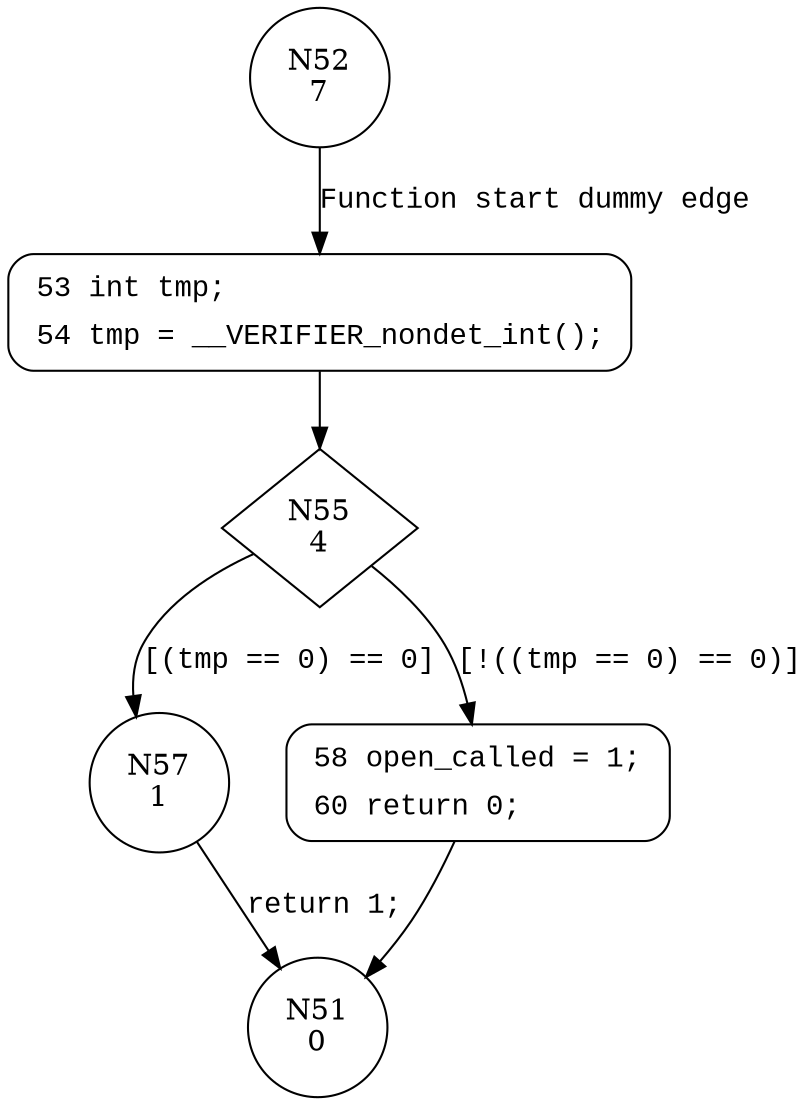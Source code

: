 digraph misc_open {
52 [shape="circle" label="N52\n7"]
53 [shape="circle" label="N53\n6"]
55 [shape="diamond" label="N55\n4"]
57 [shape="circle" label="N57\n1"]
58 [shape="circle" label="N58\n3"]
51 [shape="circle" label="N51\n0"]
53 [style="filled,bold" penwidth="1" fillcolor="white" fontname="Courier New" shape="Mrecord" label=<<table border="0" cellborder="0" cellpadding="3" bgcolor="white"><tr><td align="right">53</td><td align="left">int tmp;</td></tr><tr><td align="right">54</td><td align="left">tmp = __VERIFIER_nondet_int();</td></tr></table>>]
53 -> 55[label=""]
58 [style="filled,bold" penwidth="1" fillcolor="white" fontname="Courier New" shape="Mrecord" label=<<table border="0" cellborder="0" cellpadding="3" bgcolor="white"><tr><td align="right">58</td><td align="left">open_called = 1;</td></tr><tr><td align="right">60</td><td align="left">return 0;</td></tr></table>>]
58 -> 51[label=""]
52 -> 53 [label="Function start dummy edge" fontname="Courier New"]
55 -> 57 [label="[(tmp == 0) == 0]" fontname="Courier New"]
55 -> 58 [label="[!((tmp == 0) == 0)]" fontname="Courier New"]
57 -> 51 [label="return 1;" fontname="Courier New"]
}